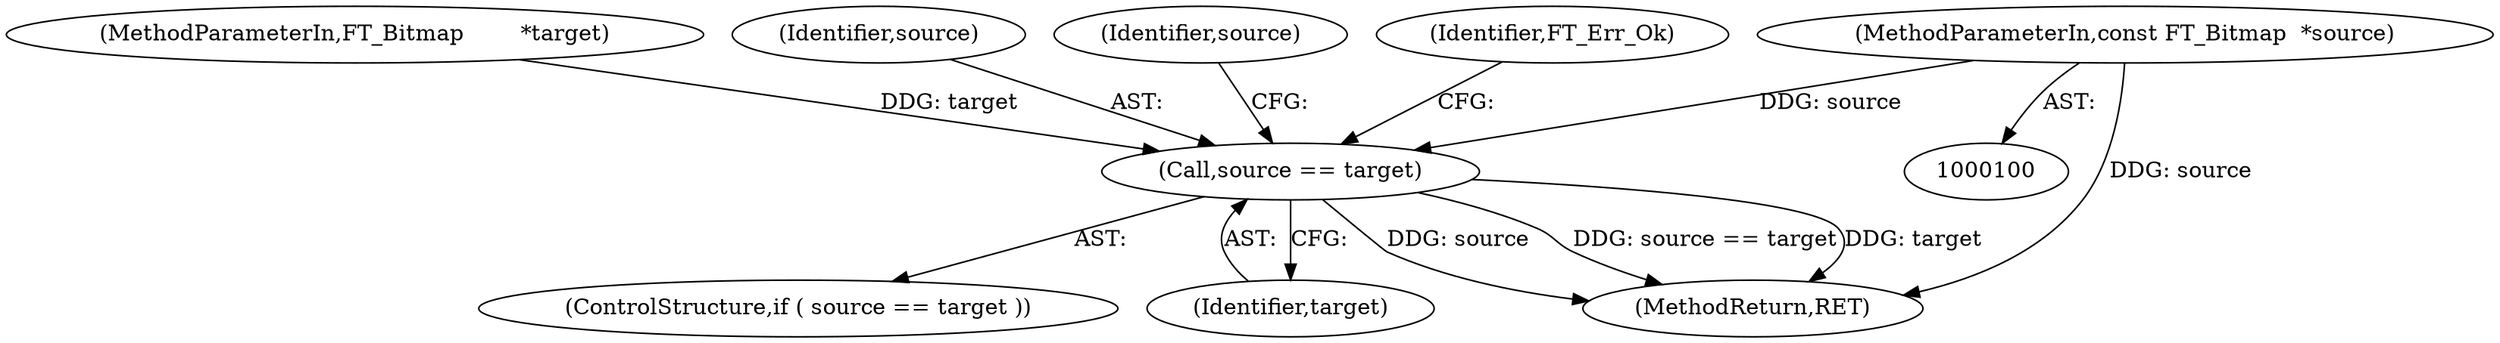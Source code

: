 digraph "0_savannah_b3500af717010137046ec4076d1e1c0641e33727_0@pointer" {
"1000102" [label="(MethodParameterIn,const FT_Bitmap  *source)"];
"1000123" [label="(Call,source == target)"];
"1000123" [label="(Call,source == target)"];
"1000102" [label="(MethodParameterIn,const FT_Bitmap  *source)"];
"1000103" [label="(MethodParameterIn,FT_Bitmap        *target)"];
"1000125" [label="(Identifier,target)"];
"1000124" [label="(Identifier,source)"];
"1000122" [label="(ControlStructure,if ( source == target ))"];
"1000131" [label="(Identifier,source)"];
"1000238" [label="(MethodReturn,RET)"];
"1000127" [label="(Identifier,FT_Err_Ok)"];
"1000102" -> "1000100"  [label="AST: "];
"1000102" -> "1000238"  [label="DDG: source"];
"1000102" -> "1000123"  [label="DDG: source"];
"1000123" -> "1000122"  [label="AST: "];
"1000123" -> "1000125"  [label="CFG: "];
"1000124" -> "1000123"  [label="AST: "];
"1000125" -> "1000123"  [label="AST: "];
"1000127" -> "1000123"  [label="CFG: "];
"1000131" -> "1000123"  [label="CFG: "];
"1000123" -> "1000238"  [label="DDG: source == target"];
"1000123" -> "1000238"  [label="DDG: target"];
"1000123" -> "1000238"  [label="DDG: source"];
"1000103" -> "1000123"  [label="DDG: target"];
}
